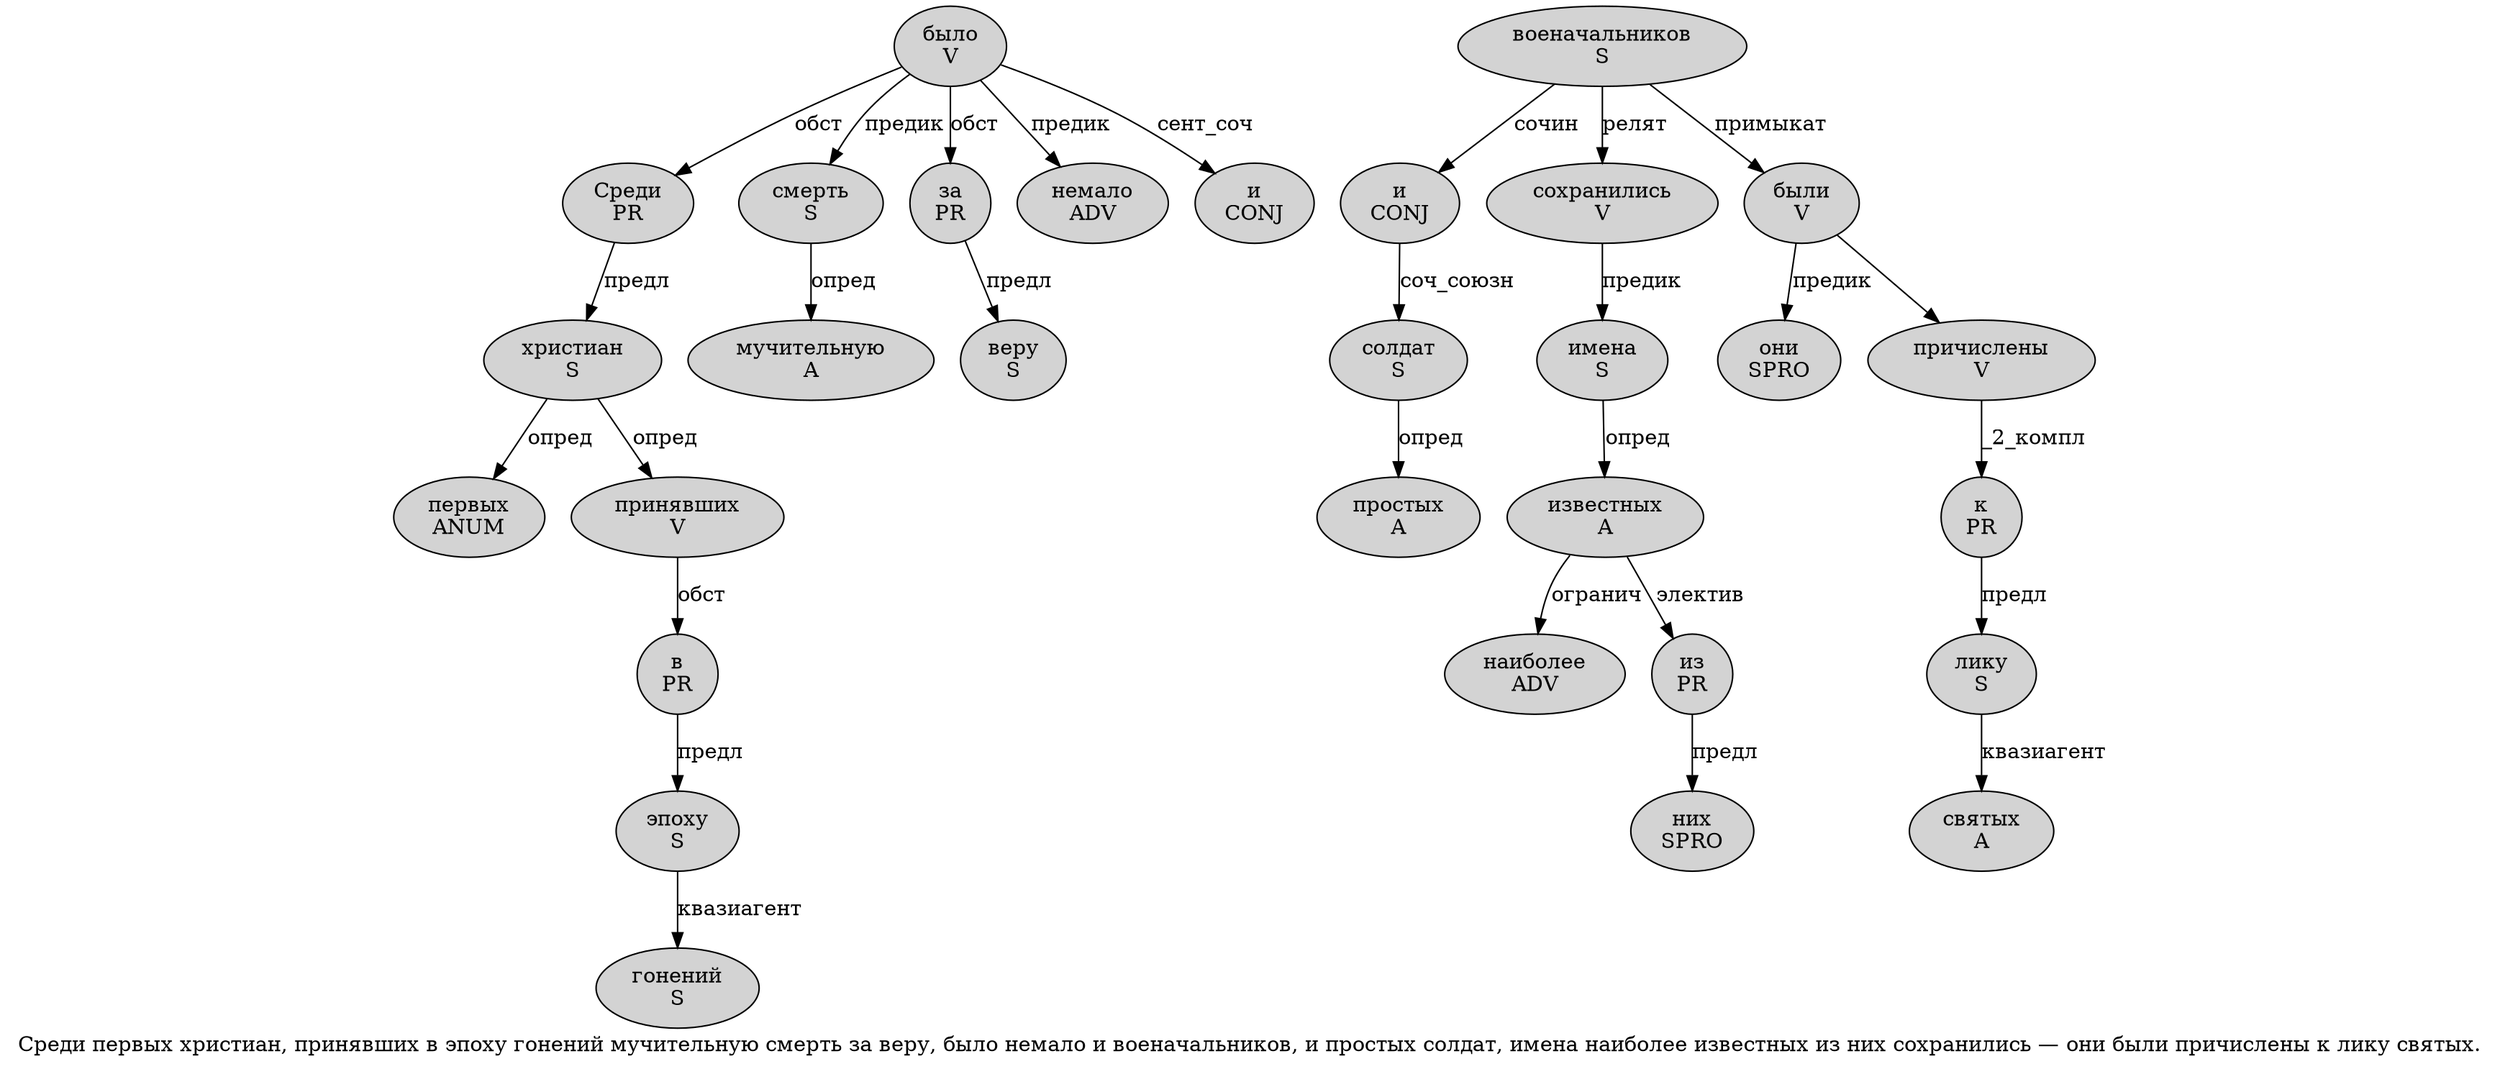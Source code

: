 digraph SENTENCE_790 {
	graph [label="Среди первых христиан, принявших в эпоху гонений мучительную смерть за веру, было немало и военачальников, и простых солдат, имена наиболее известных из них сохранились — они были причислены к лику святых."]
	node [style=filled]
		0 [label="Среди
PR" color="" fillcolor=lightgray penwidth=1 shape=ellipse]
		1 [label="первых
ANUM" color="" fillcolor=lightgray penwidth=1 shape=ellipse]
		2 [label="христиан
S" color="" fillcolor=lightgray penwidth=1 shape=ellipse]
		4 [label="принявших
V" color="" fillcolor=lightgray penwidth=1 shape=ellipse]
		5 [label="в
PR" color="" fillcolor=lightgray penwidth=1 shape=ellipse]
		6 [label="эпоху
S" color="" fillcolor=lightgray penwidth=1 shape=ellipse]
		7 [label="гонений
S" color="" fillcolor=lightgray penwidth=1 shape=ellipse]
		8 [label="мучительную
A" color="" fillcolor=lightgray penwidth=1 shape=ellipse]
		9 [label="смерть
S" color="" fillcolor=lightgray penwidth=1 shape=ellipse]
		10 [label="за
PR" color="" fillcolor=lightgray penwidth=1 shape=ellipse]
		11 [label="веру
S" color="" fillcolor=lightgray penwidth=1 shape=ellipse]
		13 [label="было
V" color="" fillcolor=lightgray penwidth=1 shape=ellipse]
		14 [label="немало
ADV" color="" fillcolor=lightgray penwidth=1 shape=ellipse]
		15 [label="и
CONJ" color="" fillcolor=lightgray penwidth=1 shape=ellipse]
		16 [label="военачальников
S" color="" fillcolor=lightgray penwidth=1 shape=ellipse]
		18 [label="и
CONJ" color="" fillcolor=lightgray penwidth=1 shape=ellipse]
		19 [label="простых
A" color="" fillcolor=lightgray penwidth=1 shape=ellipse]
		20 [label="солдат
S" color="" fillcolor=lightgray penwidth=1 shape=ellipse]
		22 [label="имена
S" color="" fillcolor=lightgray penwidth=1 shape=ellipse]
		23 [label="наиболее
ADV" color="" fillcolor=lightgray penwidth=1 shape=ellipse]
		24 [label="известных
A" color="" fillcolor=lightgray penwidth=1 shape=ellipse]
		25 [label="из
PR" color="" fillcolor=lightgray penwidth=1 shape=ellipse]
		26 [label="них
SPRO" color="" fillcolor=lightgray penwidth=1 shape=ellipse]
		27 [label="сохранились
V" color="" fillcolor=lightgray penwidth=1 shape=ellipse]
		29 [label="они
SPRO" color="" fillcolor=lightgray penwidth=1 shape=ellipse]
		30 [label="были
V" color="" fillcolor=lightgray penwidth=1 shape=ellipse]
		31 [label="причислены
V" color="" fillcolor=lightgray penwidth=1 shape=ellipse]
		32 [label="к
PR" color="" fillcolor=lightgray penwidth=1 shape=ellipse]
		33 [label="лику
S" color="" fillcolor=lightgray penwidth=1 shape=ellipse]
		34 [label="святых
A" color="" fillcolor=lightgray penwidth=1 shape=ellipse]
			18 -> 20 [label="соч_союзн"]
			20 -> 19 [label="опред"]
			24 -> 23 [label="огранич"]
			24 -> 25 [label="электив"]
			16 -> 18 [label="сочин"]
			16 -> 27 [label="релят"]
			16 -> 30 [label="примыкат"]
			25 -> 26 [label="предл"]
			33 -> 34 [label="квазиагент"]
			2 -> 1 [label="опред"]
			2 -> 4 [label="опред"]
			6 -> 7 [label="квазиагент"]
			32 -> 33 [label="предл"]
			4 -> 5 [label="обст"]
			10 -> 11 [label="предл"]
			22 -> 24 [label="опред"]
			31 -> 32 [label="_2_компл"]
			13 -> 0 [label="обст"]
			13 -> 9 [label="предик"]
			13 -> 10 [label="обст"]
			13 -> 14 [label="предик"]
			13 -> 15 [label="сент_соч"]
			9 -> 8 [label="опред"]
			27 -> 22 [label="предик"]
			0 -> 2 [label="предл"]
			30 -> 29 [label="предик"]
			30 -> 31
			5 -> 6 [label="предл"]
}